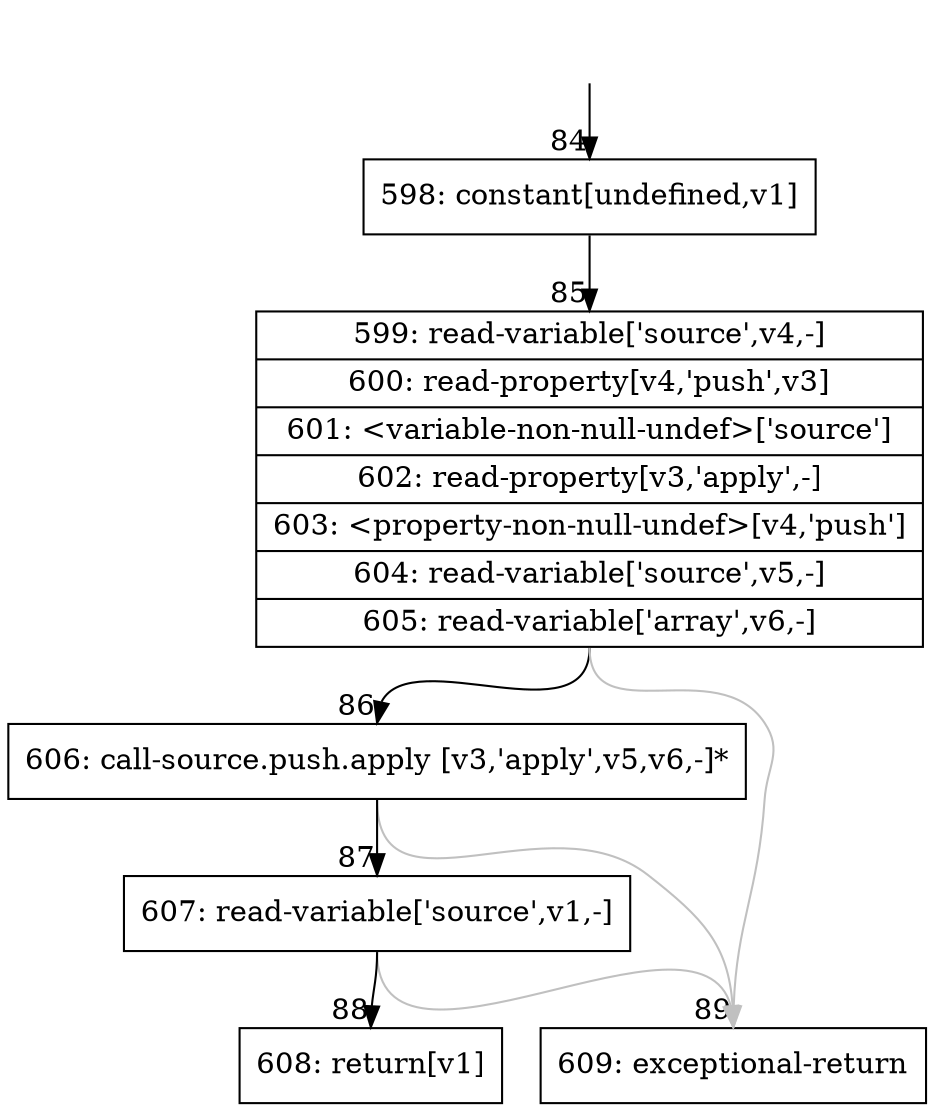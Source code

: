 digraph {
rankdir="TD"
BB_entry4[shape=none,label=""];
BB_entry4 -> BB84 [tailport=s, headport=n, headlabel="    84"]
BB84 [shape=record label="{598: constant[undefined,v1]}" ] 
BB84 -> BB85 [tailport=s, headport=n, headlabel="      85"]
BB85 [shape=record label="{599: read-variable['source',v4,-]|600: read-property[v4,'push',v3]|601: \<variable-non-null-undef\>['source']|602: read-property[v3,'apply',-]|603: \<property-non-null-undef\>[v4,'push']|604: read-variable['source',v5,-]|605: read-variable['array',v6,-]}" ] 
BB85 -> BB86 [tailport=s, headport=n, headlabel="      86"]
BB85 -> BB89 [tailport=s, headport=n, color=gray, headlabel="      89"]
BB86 [shape=record label="{606: call-source.push.apply [v3,'apply',v5,v6,-]*}" ] 
BB86 -> BB87 [tailport=s, headport=n, headlabel="      87"]
BB86 -> BB89 [tailport=s, headport=n, color=gray]
BB87 [shape=record label="{607: read-variable['source',v1,-]}" ] 
BB87 -> BB88 [tailport=s, headport=n, headlabel="      88"]
BB87 -> BB89 [tailport=s, headport=n, color=gray]
BB88 [shape=record label="{608: return[v1]}" ] 
BB89 [shape=record label="{609: exceptional-return}" ] 
//#$~ 38
}
